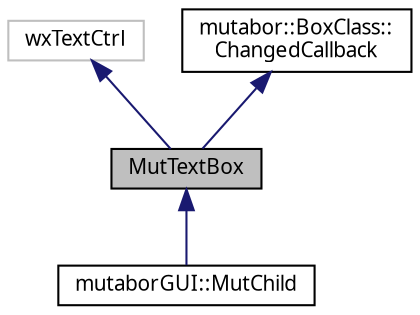 digraph "MutTextBox"
{
  edge [fontname="Sans",fontsize="10",labelfontname="Sans",labelfontsize="10"];
  node [fontname="Sans",fontsize="10",shape=record];
  Node0 [label="MutTextBox",height=0.2,width=0.4,color="black", fillcolor="grey75", style="filled", fontcolor="black"];
  Node1 -> Node0 [dir="back",color="midnightblue",fontsize="10",style="solid",fontname="Sans"];
  Node1 [label="wxTextCtrl",height=0.2,width=0.4,color="grey75", fillcolor="white", style="filled"];
  Node2 -> Node0 [dir="back",color="midnightblue",fontsize="10",style="solid",fontname="Sans"];
  Node2 [label="mutabor::BoxClass::\lChangedCallback",height=0.2,width=0.4,color="black", fillcolor="white", style="filled",URL="$da/dd8/structmutabor_1_1BoxClass_1_1ChangedCallback.html"];
  Node0 -> Node3 [dir="back",color="midnightblue",fontsize="10",style="solid",fontname="Sans"];
  Node3 [label="mutaborGUI::MutChild",height=0.2,width=0.4,color="black", fillcolor="white", style="filled",URL="$d9/d7a/classmutaborGUI_1_1MutChild.html"];
}
